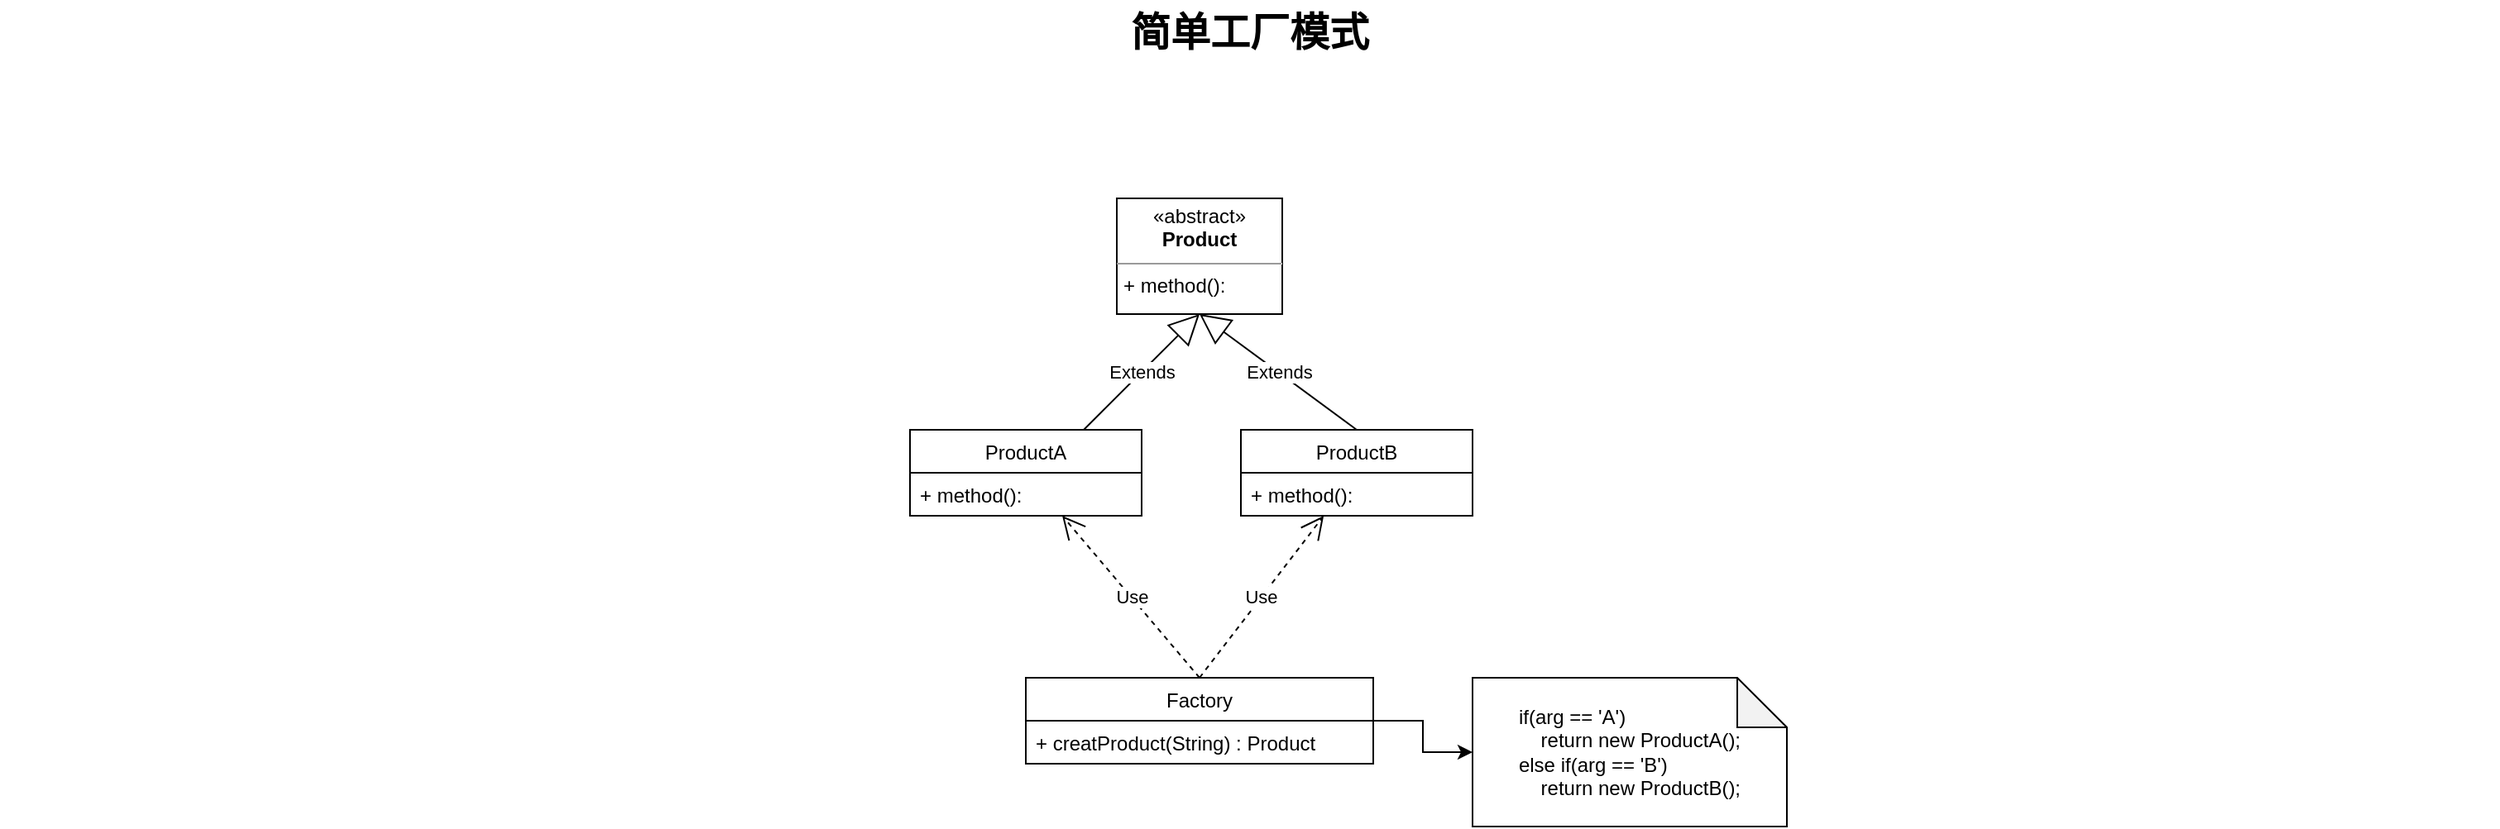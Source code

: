 <mxfile version="14.2.9" type="github">
  <diagram name="Page-1" id="929967ad-93f9-6ef4-fab6-5d389245f69c">
    <mxGraphModel dx="920" dy="480" grid="1" gridSize="10" guides="1" tooltips="1" connect="1" arrows="1" fold="1" page="1" pageScale="1.5" pageWidth="1169" pageHeight="826" background="none" math="0" shadow="0">
      <root>
        <mxCell id="0" style=";html=1;" />
        <mxCell id="1" style=";html=1;" parent="0" />
        <mxCell id="1672d66443f91eb5-23" value="简单工厂模式" style="text;strokeColor=none;fillColor=none;html=1;fontSize=24;fontStyle=1;verticalAlign=middle;align=center;" parent="1" vertex="1">
          <mxGeometry x="120" y="40" width="1510" height="40" as="geometry" />
        </mxCell>
        <mxCell id="KMIrgqlSHhkhf6K1Kq1s-23" style="edgeStyle=orthogonalEdgeStyle;rounded=0;orthogonalLoop=1;jettySize=auto;html=1;entryX=0;entryY=0.5;entryDx=0;entryDy=0;entryPerimeter=0;" parent="1" source="KMIrgqlSHhkhf6K1Kq1s-1" target="KMIrgqlSHhkhf6K1Kq1s-13" edge="1">
          <mxGeometry relative="1" as="geometry" />
        </mxCell>
        <mxCell id="KMIrgqlSHhkhf6K1Kq1s-1" value="Factory" style="swimlane;fontStyle=0;childLayout=stackLayout;horizontal=1;startSize=26;fillColor=none;horizontalStack=0;resizeParent=1;resizeParentMax=0;resizeLast=0;collapsible=1;marginBottom=0;" parent="1" vertex="1">
          <mxGeometry x="740" y="450" width="210" height="52" as="geometry">
            <mxRectangle x="450" y="300" width="70" height="26" as="alternateBounds" />
          </mxGeometry>
        </mxCell>
        <mxCell id="KMIrgqlSHhkhf6K1Kq1s-2" value="+ creatProduct(String) : Product " style="text;strokeColor=none;fillColor=none;align=left;verticalAlign=top;spacingLeft=4;spacingRight=4;overflow=hidden;rotatable=0;points=[[0,0.5],[1,0.5]];portConstraint=eastwest;" parent="KMIrgqlSHhkhf6K1Kq1s-1" vertex="1">
          <mxGeometry y="26" width="210" height="26" as="geometry" />
        </mxCell>
        <mxCell id="KMIrgqlSHhkhf6K1Kq1s-6" value="&lt;p style=&quot;margin: 0px ; margin-top: 4px ; text-align: center&quot;&gt;«abstract»&lt;br&gt;&lt;b&gt;Product&lt;/b&gt;&lt;/p&gt;&lt;hr size=&quot;1&quot;&gt;&lt;p style=&quot;margin: 0px ; margin-left: 4px&quot;&gt;+ method():&amp;nbsp;&lt;/p&gt;" style="verticalAlign=top;align=left;overflow=fill;fontSize=12;fontFamily=Helvetica;html=1;" parent="1" vertex="1">
          <mxGeometry x="795" y="160" width="100" height="70" as="geometry" />
        </mxCell>
        <mxCell id="KMIrgqlSHhkhf6K1Kq1s-7" value="ProductA" style="swimlane;fontStyle=0;childLayout=stackLayout;horizontal=1;startSize=26;fillColor=none;horizontalStack=0;resizeParent=1;resizeParentMax=0;resizeLast=0;collapsible=1;marginBottom=0;" parent="1" vertex="1">
          <mxGeometry x="670" y="300" width="140" height="52" as="geometry" />
        </mxCell>
        <mxCell id="KMIrgqlSHhkhf6K1Kq1s-8" value="+ method():" style="text;strokeColor=none;fillColor=none;align=left;verticalAlign=top;spacingLeft=4;spacingRight=4;overflow=hidden;rotatable=0;points=[[0,0.5],[1,0.5]];portConstraint=eastwest;" parent="KMIrgqlSHhkhf6K1Kq1s-7" vertex="1">
          <mxGeometry y="26" width="140" height="26" as="geometry" />
        </mxCell>
        <mxCell id="KMIrgqlSHhkhf6K1Kq1s-11" value="ProductB" style="swimlane;fontStyle=0;childLayout=stackLayout;horizontal=1;startSize=26;fillColor=none;horizontalStack=0;resizeParent=1;resizeParentMax=0;resizeLast=0;collapsible=1;marginBottom=0;" parent="1" vertex="1">
          <mxGeometry x="870" y="300" width="140" height="52" as="geometry" />
        </mxCell>
        <mxCell id="KMIrgqlSHhkhf6K1Kq1s-12" value="+ method():" style="text;strokeColor=none;fillColor=none;align=left;verticalAlign=top;spacingLeft=4;spacingRight=4;overflow=hidden;rotatable=0;points=[[0,0.5],[1,0.5]];portConstraint=eastwest;" parent="KMIrgqlSHhkhf6K1Kq1s-11" vertex="1">
          <mxGeometry y="26" width="140" height="26" as="geometry" />
        </mxCell>
        <mxCell id="KMIrgqlSHhkhf6K1Kq1s-13" value="&lt;div style=&quot;text-align: left&quot;&gt;&lt;span&gt;if(arg == &#39;A&#39;)&lt;/span&gt;&lt;/div&gt;&lt;div style=&quot;text-align: left&quot;&gt;&lt;span&gt;&amp;nbsp; &amp;nbsp; return new ProductA();&lt;/span&gt;&lt;/div&gt;&lt;div style=&quot;text-align: left&quot;&gt;&lt;div&gt;else if(arg == &#39;B&#39;)&lt;/div&gt;&lt;div&gt;&amp;nbsp; &amp;nbsp; return new ProductB();&lt;/div&gt;&lt;/div&gt;" style="shape=note;whiteSpace=wrap;html=1;backgroundOutline=1;darkOpacity=0.05;" parent="1" vertex="1">
          <mxGeometry x="1010" y="450" width="190" height="90" as="geometry" />
        </mxCell>
        <mxCell id="KMIrgqlSHhkhf6K1Kq1s-15" value="Extends" style="endArrow=block;endSize=16;endFill=0;html=1;entryX=0.5;entryY=1;entryDx=0;entryDy=0;exitX=0.75;exitY=0;exitDx=0;exitDy=0;" parent="1" source="KMIrgqlSHhkhf6K1Kq1s-7" target="KMIrgqlSHhkhf6K1Kq1s-6" edge="1">
          <mxGeometry width="160" relative="1" as="geometry">
            <mxPoint x="710" y="250" as="sourcePoint" />
            <mxPoint x="870" y="250" as="targetPoint" />
          </mxGeometry>
        </mxCell>
        <mxCell id="KMIrgqlSHhkhf6K1Kq1s-16" value="Extends" style="endArrow=block;endSize=16;endFill=0;html=1;entryX=0.5;entryY=1;entryDx=0;entryDy=0;exitX=0.5;exitY=0;exitDx=0;exitDy=0;" parent="1" source="KMIrgqlSHhkhf6K1Kq1s-11" target="KMIrgqlSHhkhf6K1Kq1s-6" edge="1">
          <mxGeometry width="160" relative="1" as="geometry">
            <mxPoint x="750" y="280" as="sourcePoint" />
            <mxPoint x="860" y="240" as="targetPoint" />
          </mxGeometry>
        </mxCell>
        <mxCell id="KMIrgqlSHhkhf6K1Kq1s-18" value="Use" style="endArrow=open;endSize=12;dashed=1;html=1;exitX=0.5;exitY=0;exitDx=0;exitDy=0;" parent="1" source="KMIrgqlSHhkhf6K1Kq1s-1" target="KMIrgqlSHhkhf6K1Kq1s-11" edge="1">
          <mxGeometry width="160" relative="1" as="geometry">
            <mxPoint x="790" y="360" as="sourcePoint" />
            <mxPoint x="960" y="390" as="targetPoint" />
          </mxGeometry>
        </mxCell>
        <mxCell id="KMIrgqlSHhkhf6K1Kq1s-19" value="Use" style="endArrow=open;endSize=12;dashed=1;html=1;exitX=0.5;exitY=0;exitDx=0;exitDy=0;" parent="1" source="KMIrgqlSHhkhf6K1Kq1s-1" target="KMIrgqlSHhkhf6K1Kq1s-7" edge="1">
          <mxGeometry width="160" relative="1" as="geometry">
            <mxPoint x="860" y="470" as="sourcePoint" />
            <mxPoint x="948.6" y="361.662" as="targetPoint" />
          </mxGeometry>
        </mxCell>
      </root>
    </mxGraphModel>
  </diagram>
</mxfile>
